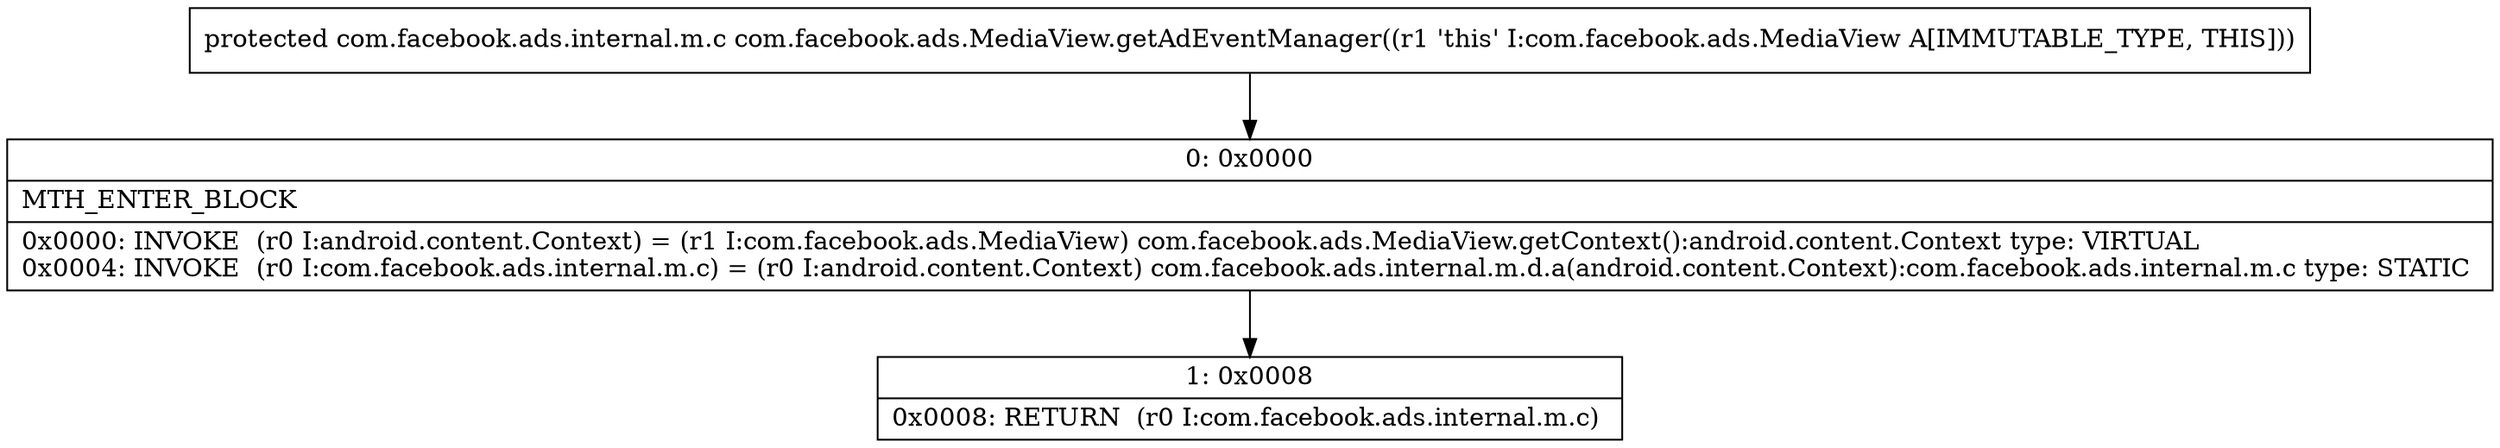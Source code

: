 digraph "CFG forcom.facebook.ads.MediaView.getAdEventManager()Lcom\/facebook\/ads\/internal\/m\/c;" {
Node_0 [shape=record,label="{0\:\ 0x0000|MTH_ENTER_BLOCK\l|0x0000: INVOKE  (r0 I:android.content.Context) = (r1 I:com.facebook.ads.MediaView) com.facebook.ads.MediaView.getContext():android.content.Context type: VIRTUAL \l0x0004: INVOKE  (r0 I:com.facebook.ads.internal.m.c) = (r0 I:android.content.Context) com.facebook.ads.internal.m.d.a(android.content.Context):com.facebook.ads.internal.m.c type: STATIC \l}"];
Node_1 [shape=record,label="{1\:\ 0x0008|0x0008: RETURN  (r0 I:com.facebook.ads.internal.m.c) \l}"];
MethodNode[shape=record,label="{protected com.facebook.ads.internal.m.c com.facebook.ads.MediaView.getAdEventManager((r1 'this' I:com.facebook.ads.MediaView A[IMMUTABLE_TYPE, THIS])) }"];
MethodNode -> Node_0;
Node_0 -> Node_1;
}

